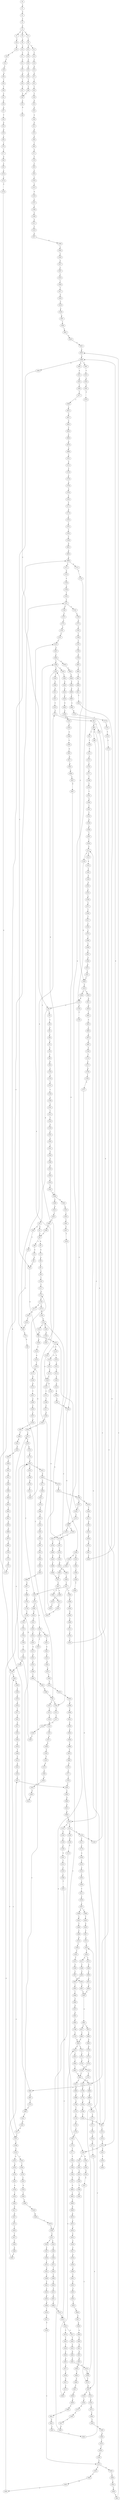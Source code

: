 strict digraph  {
	S0 -> S1 [ label = A ];
	S1 -> S2 [ label = G ];
	S2 -> S3 [ label = T ];
	S3 -> S4 [ label = C ];
	S4 -> S5 [ label = C ];
	S4 -> S6 [ label = G ];
	S4 -> S7 [ label = T ];
	S5 -> S8 [ label = C ];
	S6 -> S9 [ label = A ];
	S7 -> S10 [ label = C ];
	S8 -> S11 [ label = T ];
	S8 -> S12 [ label = G ];
	S9 -> S13 [ label = A ];
	S10 -> S14 [ label = G ];
	S11 -> S15 [ label = C ];
	S12 -> S16 [ label = C ];
	S13 -> S17 [ label = C ];
	S14 -> S18 [ label = T ];
	S15 -> S19 [ label = C ];
	S16 -> S20 [ label = C ];
	S17 -> S21 [ label = C ];
	S18 -> S22 [ label = C ];
	S19 -> S23 [ label = G ];
	S20 -> S24 [ label = T ];
	S21 -> S25 [ label = T ];
	S22 -> S26 [ label = T ];
	S23 -> S27 [ label = G ];
	S24 -> S28 [ label = G ];
	S25 -> S29 [ label = G ];
	S26 -> S30 [ label = G ];
	S27 -> S31 [ label = T ];
	S28 -> S32 [ label = T ];
	S29 -> S33 [ label = T ];
	S30 -> S34 [ label = T ];
	S31 -> S35 [ label = C ];
	S32 -> S36 [ label = C ];
	S33 -> S37 [ label = C ];
	S34 -> S38 [ label = T ];
	S35 -> S39 [ label = T ];
	S36 -> S40 [ label = G ];
	S37 -> S40 [ label = G ];
	S38 -> S41 [ label = C ];
	S39 -> S42 [ label = G ];
	S40 -> S43 [ label = C ];
	S41 -> S44 [ label = C ];
	S42 -> S45 [ label = G ];
	S43 -> S46 [ label = G ];
	S44 -> S47 [ label = G ];
	S45 -> S48 [ label = A ];
	S46 -> S49 [ label = C ];
	S47 -> S50 [ label = T ];
	S48 -> S51 [ label = G ];
	S49 -> S52 [ label = G ];
	S49 -> S53 [ label = A ];
	S50 -> S54 [ label = G ];
	S51 -> S55 [ label = G ];
	S52 -> S56 [ label = A ];
	S53 -> S57 [ label = G ];
	S53 -> S58 [ label = A ];
	S54 -> S59 [ label = G ];
	S55 -> S60 [ label = G ];
	S56 -> S61 [ label = G ];
	S57 -> S62 [ label = C ];
	S58 -> S63 [ label = C ];
	S59 -> S64 [ label = C ];
	S60 -> S65 [ label = T ];
	S61 -> S66 [ label = C ];
	S62 -> S67 [ label = G ];
	S62 -> S68 [ label = C ];
	S63 -> S69 [ label = C ];
	S64 -> S70 [ label = C ];
	S65 -> S71 [ label = G ];
	S66 -> S72 [ label = A ];
	S67 -> S73 [ label = G ];
	S68 -> S74 [ label = G ];
	S69 -> S75 [ label = A ];
	S69 -> S76 [ label = C ];
	S70 -> S77 [ label = C ];
	S71 -> S78 [ label = T ];
	S72 -> S79 [ label = G ];
	S73 -> S80 [ label = G ];
	S74 -> S81 [ label = G ];
	S75 -> S82 [ label = G ];
	S76 -> S83 [ label = G ];
	S77 -> S84 [ label = G ];
	S78 -> S85 [ label = T ];
	S79 -> S86 [ label = T ];
	S80 -> S87 [ label = T ];
	S81 -> S88 [ label = T ];
	S82 -> S89 [ label = A ];
	S82 -> S90 [ label = T ];
	S83 -> S91 [ label = T ];
	S84 -> S92 [ label = T ];
	S85 -> S93 [ label = C ];
	S86 -> S94 [ label = G ];
	S87 -> S95 [ label = G ];
	S88 -> S96 [ label = G ];
	S89 -> S97 [ label = C ];
	S89 -> S98 [ label = A ];
	S90 -> S99 [ label = C ];
	S91 -> S100 [ label = C ];
	S91 -> S101 [ label = A ];
	S92 -> S102 [ label = C ];
	S93 -> S103 [ label = C ];
	S94 -> S104 [ label = C ];
	S95 -> S105 [ label = C ];
	S96 -> S106 [ label = A ];
	S96 -> S107 [ label = G ];
	S97 -> S108 [ label = T ];
	S98 -> S109 [ label = C ];
	S99 -> S110 [ label = T ];
	S99 -> S111 [ label = G ];
	S100 -> S112 [ label = T ];
	S101 -> S113 [ label = C ];
	S102 -> S114 [ label = C ];
	S103 -> S115 [ label = A ];
	S104 -> S116 [ label = A ];
	S105 -> S117 [ label = C ];
	S106 -> S118 [ label = C ];
	S107 -> S119 [ label = T ];
	S107 -> S120 [ label = A ];
	S108 -> S121 [ label = C ];
	S109 -> S122 [ label = C ];
	S109 -> S123 [ label = A ];
	S110 -> S124 [ label = C ];
	S111 -> S125 [ label = T ];
	S111 -> S126 [ label = C ];
	S112 -> S127 [ label = C ];
	S113 -> S128 [ label = A ];
	S114 -> S129 [ label = A ];
	S115 -> S130 [ label = G ];
	S116 -> S131 [ label = A ];
	S117 -> S132 [ label = G ];
	S118 -> S133 [ label = G ];
	S119 -> S134 [ label = G ];
	S119 -> S135 [ label = T ];
	S120 -> S136 [ label = A ];
	S121 -> S137 [ label = C ];
	S122 -> S138 [ label = A ];
	S122 -> S139 [ label = G ];
	S123 -> S140 [ label = G ];
	S124 -> S141 [ label = T ];
	S125 -> S142 [ label = A ];
	S126 -> S143 [ label = G ];
	S127 -> S144 [ label = G ];
	S128 -> S145 [ label = G ];
	S129 -> S146 [ label = G ];
	S130 -> S147 [ label = C ];
	S131 -> S148 [ label = C ];
	S132 -> S149 [ label = C ];
	S133 -> S150 [ label = T ];
	S134 -> S151 [ label = G ];
	S135 -> S152 [ label = A ];
	S136 -> S153 [ label = C ];
	S136 -> S154 [ label = G ];
	S137 -> S155 [ label = C ];
	S138 -> S156 [ label = G ];
	S138 -> S157 [ label = C ];
	S139 -> S158 [ label = G ];
	S140 -> S159 [ label = C ];
	S141 -> S160 [ label = C ];
	S141 -> S161 [ label = G ];
	S142 -> S162 [ label = A ];
	S143 -> S163 [ label = G ];
	S143 -> S49 [ label = C ];
	S144 -> S164 [ label = G ];
	S145 -> S165 [ label = C ];
	S146 -> S166 [ label = C ];
	S146 -> S167 [ label = T ];
	S147 -> S168 [ label = A ];
	S148 -> S169 [ label = A ];
	S149 -> S170 [ label = C ];
	S149 -> S171 [ label = A ];
	S150 -> S172 [ label = G ];
	S151 -> S173 [ label = A ];
	S152 -> S174 [ label = G ];
	S153 -> S175 [ label = C ];
	S154 -> S176 [ label = A ];
	S155 -> S177 [ label = A ];
	S156 -> S89 [ label = A ];
	S157 -> S178 [ label = C ];
	S158 -> S179 [ label = A ];
	S159 -> S180 [ label = C ];
	S160 -> S181 [ label = T ];
	S160 -> S182 [ label = G ];
	S161 -> S183 [ label = T ];
	S162 -> S184 [ label = G ];
	S163 -> S185 [ label = C ];
	S164 -> S186 [ label = C ];
	S165 -> S187 [ label = A ];
	S166 -> S188 [ label = T ];
	S167 -> S189 [ label = A ];
	S168 -> S190 [ label = G ];
	S169 -> S191 [ label = G ];
	S170 -> S192 [ label = G ];
	S171 -> S193 [ label = A ];
	S172 -> S194 [ label = G ];
	S173 -> S136 [ label = A ];
	S174 -> S195 [ label = A ];
	S175 -> S196 [ label = T ];
	S176 -> S197 [ label = A ];
	S177 -> S198 [ label = T ];
	S178 -> S199 [ label = A ];
	S179 -> S200 [ label = C ];
	S180 -> S201 [ label = G ];
	S181 -> S202 [ label = G ];
	S182 -> S203 [ label = T ];
	S183 -> S204 [ label = A ];
	S184 -> S205 [ label = A ];
	S185 -> S206 [ label = T ];
	S186 -> S207 [ label = A ];
	S187 -> S208 [ label = G ];
	S188 -> S209 [ label = T ];
	S189 -> S210 [ label = G ];
	S190 -> S211 [ label = A ];
	S191 -> S212 [ label = C ];
	S192 -> S213 [ label = G ];
	S193 -> S214 [ label = C ];
	S194 -> S215 [ label = G ];
	S195 -> S216 [ label = A ];
	S196 -> S217 [ label = C ];
	S197 -> S218 [ label = C ];
	S198 -> S219 [ label = C ];
	S199 -> S220 [ label = C ];
	S200 -> S221 [ label = G ];
	S201 -> S222 [ label = T ];
	S202 -> S223 [ label = A ];
	S203 -> S224 [ label = G ];
	S205 -> S225 [ label = C ];
	S206 -> S226 [ label = A ];
	S206 -> S227 [ label = G ];
	S207 -> S228 [ label = C ];
	S208 -> S229 [ label = G ];
	S209 -> S230 [ label = C ];
	S210 -> S231 [ label = G ];
	S210 -> S232 [ label = C ];
	S211 -> S233 [ label = T ];
	S212 -> S234 [ label = T ];
	S213 -> S235 [ label = T ];
	S213 -> S236 [ label = A ];
	S214 -> S69 [ label = C ];
	S215 -> S237 [ label = T ];
	S216 -> S238 [ label = G ];
	S217 -> S239 [ label = G ];
	S218 -> S240 [ label = G ];
	S219 -> S241 [ label = T ];
	S220 -> S242 [ label = C ];
	S221 -> S243 [ label = C ];
	S221 -> S244 [ label = T ];
	S222 -> S245 [ label = C ];
	S223 -> S246 [ label = G ];
	S224 -> S247 [ label = G ];
	S225 -> S248 [ label = G ];
	S226 -> S249 [ label = T ];
	S227 -> S250 [ label = G ];
	S228 -> S251 [ label = G ];
	S228 -> S252 [ label = C ];
	S229 -> S253 [ label = T ];
	S230 -> S254 [ label = A ];
	S231 -> S255 [ label = G ];
	S232 -> S256 [ label = T ];
	S233 -> S257 [ label = A ];
	S234 -> S258 [ label = A ];
	S235 -> S96 [ label = G ];
	S236 -> S259 [ label = A ];
	S237 -> S260 [ label = A ];
	S238 -> S261 [ label = G ];
	S239 -> S262 [ label = G ];
	S240 -> S263 [ label = G ];
	S241 -> S264 [ label = G ];
	S242 -> S265 [ label = C ];
	S243 -> S266 [ label = C ];
	S244 -> S267 [ label = C ];
	S245 -> S268 [ label = C ];
	S246 -> S269 [ label = T ];
	S247 -> S270 [ label = T ];
	S248 -> S271 [ label = G ];
	S249 -> S272 [ label = A ];
	S250 -> S273 [ label = A ];
	S251 -> S274 [ label = C ];
	S252 -> S275 [ label = G ];
	S253 -> S276 [ label = G ];
	S254 -> S277 [ label = C ];
	S255 -> S278 [ label = T ];
	S256 -> S279 [ label = C ];
	S257 -> S280 [ label = A ];
	S258 -> S281 [ label = C ];
	S259 -> S282 [ label = C ];
	S260 -> S283 [ label = C ];
	S261 -> S284 [ label = G ];
	S262 -> S285 [ label = C ];
	S263 -> S286 [ label = C ];
	S264 -> S287 [ label = C ];
	S265 -> S288 [ label = C ];
	S266 -> S289 [ label = C ];
	S267 -> S290 [ label = G ];
	S268 -> S291 [ label = T ];
	S269 -> S292 [ label = A ];
	S270 -> S293 [ label = A ];
	S271 -> S294 [ label = C ];
	S272 -> S295 [ label = G ];
	S273 -> S296 [ label = A ];
	S274 -> S297 [ label = G ];
	S275 -> S298 [ label = A ];
	S275 -> S299 [ label = G ];
	S276 -> S300 [ label = C ];
	S277 -> S301 [ label = G ];
	S278 -> S302 [ label = C ];
	S279 -> S303 [ label = C ];
	S280 -> S304 [ label = A ];
	S281 -> S305 [ label = G ];
	S282 -> S306 [ label = T ];
	S283 -> S307 [ label = T ];
	S284 -> S308 [ label = G ];
	S285 -> S207 [ label = A ];
	S286 -> S309 [ label = A ];
	S287 -> S310 [ label = C ];
	S288 -> S311 [ label = T ];
	S289 -> S312 [ label = A ];
	S290 -> S313 [ label = T ];
	S291 -> S314 [ label = C ];
	S293 -> S315 [ label = T ];
	S293 -> S316 [ label = C ];
	S294 -> S317 [ label = T ];
	S295 -> S318 [ label = T ];
	S296 -> S319 [ label = T ];
	S296 -> S320 [ label = G ];
	S297 -> S321 [ label = C ];
	S297 -> S322 [ label = G ];
	S298 -> S323 [ label = G ];
	S298 -> S324 [ label = A ];
	S299 -> S325 [ label = G ];
	S300 -> S326 [ label = A ];
	S301 -> S327 [ label = C ];
	S302 -> S328 [ label = A ];
	S303 -> S329 [ label = A ];
	S304 -> S330 [ label = A ];
	S305 -> S331 [ label = A ];
	S306 -> S332 [ label = G ];
	S306 -> S333 [ label = A ];
	S307 -> S334 [ label = A ];
	S308 -> S335 [ label = T ];
	S308 -> S336 [ label = G ];
	S309 -> S337 [ label = C ];
	S310 -> S338 [ label = A ];
	S311 -> S339 [ label = T ];
	S312 -> S340 [ label = T ];
	S313 -> S341 [ label = G ];
	S314 -> S342 [ label = T ];
	S315 -> S343 [ label = G ];
	S316 -> S344 [ label = C ];
	S317 -> S345 [ label = C ];
	S318 -> S346 [ label = A ];
	S319 -> S347 [ label = G ];
	S320 -> S176 [ label = A ];
	S321 -> S348 [ label = G ];
	S322 -> S349 [ label = T ];
	S323 -> S350 [ label = T ];
	S324 -> S351 [ label = T ];
	S325 -> S352 [ label = A ];
	S326 -> S353 [ label = C ];
	S327 -> S354 [ label = C ];
	S328 -> S355 [ label = C ];
	S329 -> S356 [ label = C ];
	S330 -> S357 [ label = A ];
	S331 -> S358 [ label = G ];
	S332 -> S359 [ label = C ];
	S332 -> S360 [ label = G ];
	S333 -> S361 [ label = C ];
	S334 -> S362 [ label = T ];
	S335 -> S363 [ label = C ];
	S336 -> S364 [ label = T ];
	S337 -> S252 [ label = C ];
	S337 -> S365 [ label = T ];
	S338 -> S366 [ label = G ];
	S339 -> S367 [ label = C ];
	S340 -> S368 [ label = C ];
	S341 -> S369 [ label = A ];
	S342 -> S370 [ label = T ];
	S342 -> S371 [ label = G ];
	S343 -> S372 [ label = A ];
	S344 -> S373 [ label = G ];
	S345 -> S374 [ label = T ];
	S346 -> S375 [ label = G ];
	S347 -> S376 [ label = G ];
	S348 -> S377 [ label = C ];
	S348 -> S378 [ label = G ];
	S349 -> S379 [ label = G ];
	S350 -> S380 [ label = C ];
	S351 -> S381 [ label = G ];
	S352 -> S382 [ label = A ];
	S353 -> S383 [ label = G ];
	S354 -> S384 [ label = C ];
	S355 -> S385 [ label = T ];
	S356 -> S386 [ label = C ];
	S357 -> S387 [ label = C ];
	S358 -> S388 [ label = A ];
	S359 -> S389 [ label = A ];
	S360 -> S390 [ label = C ];
	S360 -> S391 [ label = A ];
	S361 -> S392 [ label = A ];
	S362 -> S393 [ label = T ];
	S363 -> S394 [ label = T ];
	S364 -> S395 [ label = C ];
	S365 -> S396 [ label = G ];
	S366 -> S397 [ label = T ];
	S367 -> S398 [ label = C ];
	S367 -> S399 [ label = G ];
	S368 -> S400 [ label = G ];
	S369 -> S401 [ label = C ];
	S370 -> S402 [ label = C ];
	S371 -> S403 [ label = T ];
	S372 -> S404 [ label = G ];
	S373 -> S405 [ label = G ];
	S374 -> S406 [ label = C ];
	S375 -> S407 [ label = C ];
	S376 -> S408 [ label = G ];
	S377 -> S409 [ label = G ];
	S378 -> S410 [ label = C ];
	S379 -> S411 [ label = C ];
	S380 -> S412 [ label = C ];
	S381 -> S413 [ label = T ];
	S382 -> S414 [ label = T ];
	S383 -> S415 [ label = C ];
	S384 -> S416 [ label = T ];
	S385 -> S417 [ label = C ];
	S386 -> S418 [ label = G ];
	S387 -> S419 [ label = T ];
	S388 -> S420 [ label = A ];
	S389 -> S421 [ label = A ];
	S390 -> S422 [ label = G ];
	S391 -> S423 [ label = C ];
	S392 -> S424 [ label = A ];
	S393 -> S425 [ label = G ];
	S394 -> S426 [ label = C ];
	S395 -> S427 [ label = C ];
	S396 -> S428 [ label = G ];
	S397 -> S429 [ label = C ];
	S398 -> S430 [ label = T ];
	S399 -> S431 [ label = A ];
	S400 -> S432 [ label = T ];
	S401 -> S433 [ label = C ];
	S402 -> S434 [ label = T ];
	S403 -> S435 [ label = C ];
	S404 -> S436 [ label = C ];
	S405 -> S437 [ label = T ];
	S406 -> S438 [ label = G ];
	S407 -> S439 [ label = C ];
	S408 -> S440 [ label = G ];
	S409 -> S441 [ label = T ];
	S410 -> S206 [ label = T ];
	S411 -> S442 [ label = C ];
	S412 -> S443 [ label = A ];
	S413 -> S444 [ label = A ];
	S414 -> S445 [ label = T ];
	S415 -> S297 [ label = G ];
	S416 -> S446 [ label = T ];
	S417 -> S447 [ label = G ];
	S418 -> S448 [ label = G ];
	S419 -> S449 [ label = T ];
	S420 -> S450 [ label = C ];
	S421 -> S451 [ label = C ];
	S422 -> S452 [ label = C ];
	S423 -> S453 [ label = C ];
	S424 -> S454 [ label = C ];
	S425 -> S455 [ label = G ];
	S426 -> S456 [ label = T ];
	S427 -> S457 [ label = G ];
	S428 -> S458 [ label = G ];
	S429 -> S111 [ label = G ];
	S430 -> S459 [ label = G ];
	S431 -> S460 [ label = T ];
	S432 -> S461 [ label = C ];
	S433 -> S462 [ label = G ];
	S434 -> S463 [ label = C ];
	S435 -> S464 [ label = G ];
	S436 -> S465 [ label = G ];
	S437 -> S466 [ label = G ];
	S438 -> S467 [ label = A ];
	S439 -> S468 [ label = G ];
	S440 -> S469 [ label = T ];
	S441 -> S470 [ label = C ];
	S442 -> S132 [ label = G ];
	S443 -> S471 [ label = G ];
	S444 -> S472 [ label = G ];
	S445 -> S473 [ label = G ];
	S446 -> S474 [ label = C ];
	S447 -> S475 [ label = C ];
	S448 -> S476 [ label = A ];
	S449 -> S477 [ label = T ];
	S450 -> S478 [ label = T ];
	S451 -> S479 [ label = C ];
	S452 -> S480 [ label = A ];
	S453 -> S481 [ label = C ];
	S454 -> S482 [ label = G ];
	S455 -> S483 [ label = A ];
	S456 -> S160 [ label = C ];
	S457 -> S484 [ label = C ];
	S457 -> S485 [ label = T ];
	S458 -> S486 [ label = A ];
	S459 -> S487 [ label = T ];
	S460 -> S488 [ label = C ];
	S461 -> S489 [ label = C ];
	S462 -> S490 [ label = G ];
	S463 -> S491 [ label = G ];
	S464 -> S492 [ label = T ];
	S465 -> S493 [ label = G ];
	S466 -> S107 [ label = G ];
	S467 -> S494 [ label = A ];
	S468 -> S495 [ label = A ];
	S468 -> S496 [ label = G ];
	S468 -> S497 [ label = C ];
	S469 -> S498 [ label = C ];
	S470 -> S499 [ label = G ];
	S471 -> S167 [ label = T ];
	S471 -> S166 [ label = C ];
	S472 -> S500 [ label = T ];
	S473 -> S501 [ label = A ];
	S474 -> S502 [ label = A ];
	S475 -> S503 [ label = T ];
	S476 -> S200 [ label = C ];
	S477 -> S504 [ label = G ];
	S478 -> S505 [ label = G ];
	S479 -> S75 [ label = A ];
	S480 -> S506 [ label = G ];
	S481 -> S507 [ label = G ];
	S482 -> S508 [ label = A ];
	S483 -> S509 [ label = A ];
	S484 -> S510 [ label = C ];
	S485 -> S511 [ label = C ];
	S486 -> S512 [ label = A ];
	S487 -> S513 [ label = C ];
	S488 -> S514 [ label = G ];
	S489 -> S515 [ label = T ];
	S490 -> S516 [ label = T ];
	S491 -> S517 [ label = G ];
	S492 -> S518 [ label = G ];
	S493 -> S519 [ label = T ];
	S494 -> S520 [ label = G ];
	S495 -> S521 [ label = A ];
	S496 -> S88 [ label = T ];
	S497 -> S522 [ label = T ];
	S498 -> S427 [ label = C ];
	S499 -> S523 [ label = A ];
	S500 -> S524 [ label = T ];
	S501 -> S525 [ label = A ];
	S502 -> S526 [ label = T ];
	S503 -> S527 [ label = T ];
	S504 -> S528 [ label = C ];
	S505 -> S360 [ label = G ];
	S506 -> S62 [ label = C ];
	S507 -> S529 [ label = T ];
	S508 -> S530 [ label = A ];
	S509 -> S531 [ label = C ];
	S510 -> S532 [ label = G ];
	S511 -> S533 [ label = G ];
	S512 -> S534 [ label = C ];
	S513 -> S535 [ label = C ];
	S514 -> S536 [ label = T ];
	S515 -> S314 [ label = C ];
	S516 -> S537 [ label = C ];
	S517 -> S538 [ label = A ];
	S518 -> S539 [ label = G ];
	S519 -> S540 [ label = C ];
	S520 -> S541 [ label = T ];
	S521 -> S542 [ label = A ];
	S522 -> S543 [ label = G ];
	S523 -> S544 [ label = C ];
	S524 -> S545 [ label = T ];
	S525 -> S546 [ label = C ];
	S526 -> S547 [ label = C ];
	S527 -> S548 [ label = C ];
	S528 -> S549 [ label = C ];
	S529 -> S100 [ label = C ];
	S530 -> S550 [ label = A ];
	S531 -> S551 [ label = G ];
	S532 -> S213 [ label = G ];
	S533 -> S552 [ label = G ];
	S534 -> S553 [ label = T ];
	S535 -> S554 [ label = T ];
	S536 -> S555 [ label = T ];
	S537 -> S556 [ label = G ];
	S538 -> S557 [ label = G ];
	S539 -> S270 [ label = T ];
	S540 -> S558 [ label = G ];
	S541 -> S559 [ label = C ];
	S542 -> S560 [ label = C ];
	S543 -> S561 [ label = G ];
	S544 -> S562 [ label = G ];
	S545 -> S563 [ label = C ];
	S546 -> S564 [ label = C ];
	S547 -> S565 [ label = C ];
	S548 -> S566 [ label = A ];
	S549 -> S567 [ label = G ];
	S550 -> S568 [ label = A ];
	S551 -> S569 [ label = G ];
	S552 -> S570 [ label = A ];
	S553 -> S332 [ label = G ];
	S554 -> S571 [ label = A ];
	S554 -> S572 [ label = T ];
	S555 -> S573 [ label = T ];
	S556 -> S574 [ label = C ];
	S557 -> S575 [ label = A ];
	S558 -> S574 [ label = C ];
	S559 -> S576 [ label = G ];
	S560 -> S577 [ label = C ];
	S561 -> S578 [ label = A ];
	S562 -> S579 [ label = C ];
	S563 -> S580 [ label = A ];
	S564 -> S581 [ label = C ];
	S565 -> S582 [ label = A ];
	S566 -> S583 [ label = T ];
	S567 -> S584 [ label = T ];
	S568 -> S585 [ label = C ];
	S569 -> S586 [ label = T ];
	S570 -> S587 [ label = A ];
	S571 -> S588 [ label = C ];
	S572 -> S589 [ label = G ];
	S573 -> S590 [ label = G ];
	S574 -> S591 [ label = A ];
	S574 -> S592 [ label = G ];
	S575 -> S593 [ label = G ];
	S576 -> S594 [ label = C ];
	S576 -> S595 [ label = A ];
	S577 -> S596 [ label = C ];
	S578 -> S296 [ label = A ];
	S579 -> S597 [ label = G ];
	S580 -> S598 [ label = C ];
	S581 -> S599 [ label = G ];
	S582 -> S600 [ label = G ];
	S583 -> S547 [ label = C ];
	S584 -> S601 [ label = A ];
	S585 -> S602 [ label = A ];
	S586 -> S603 [ label = A ];
	S587 -> S604 [ label = C ];
	S588 -> S605 [ label = T ];
	S589 -> S606 [ label = T ];
	S590 -> S607 [ label = T ];
	S591 -> S608 [ label = C ];
	S592 -> S609 [ label = T ];
	S593 -> S610 [ label = G ];
	S594 -> S143 [ label = G ];
	S595 -> S611 [ label = G ];
	S596 -> S612 [ label = C ];
	S597 -> S613 [ label = C ];
	S598 -> S614 [ label = T ];
	S599 -> S91 [ label = T ];
	S600 -> S615 [ label = A ];
	S601 -> S616 [ label = G ];
	S602 -> S617 [ label = G ];
	S603 -> S618 [ label = C ];
	S604 -> S619 [ label = A ];
	S604 -> S306 [ label = T ];
	S605 -> S620 [ label = A ];
	S606 -> S621 [ label = A ];
	S607 -> S622 [ label = A ];
	S608 -> S623 [ label = G ];
	S609 -> S624 [ label = A ];
	S610 -> S625 [ label = T ];
	S611 -> S626 [ label = G ];
	S612 -> S627 [ label = G ];
	S613 -> S628 [ label = C ];
	S614 -> S629 [ label = C ];
	S615 -> S630 [ label = A ];
	S616 -> S631 [ label = C ];
	S617 -> S632 [ label = A ];
	S618 -> S633 [ label = G ];
	S619 -> S634 [ label = G ];
	S620 -> S635 [ label = C ];
	S621 -> S636 [ label = G ];
	S622 -> S637 [ label = G ];
	S623 -> S638 [ label = C ];
	S624 -> S639 [ label = G ];
	S625 -> S640 [ label = C ];
	S626 -> S641 [ label = T ];
	S627 -> S642 [ label = A ];
	S628 -> S643 [ label = T ];
	S629 -> S644 [ label = C ];
	S630 -> S109 [ label = C ];
	S631 -> S645 [ label = C ];
	S632 -> S646 [ label = A ];
	S633 -> S647 [ label = A ];
	S634 -> S648 [ label = G ];
	S635 -> S649 [ label = C ];
	S636 -> S650 [ label = G ];
	S637 -> S650 [ label = G ];
	S638 -> S297 [ label = G ];
	S639 -> S651 [ label = C ];
	S640 -> S652 [ label = C ];
	S641 -> S653 [ label = A ];
	S642 -> S654 [ label = C ];
	S643 -> S655 [ label = C ];
	S644 -> S656 [ label = T ];
	S645 -> S468 [ label = G ];
	S646 -> S657 [ label = G ];
	S647 -> S658 [ label = A ];
	S648 -> S659 [ label = A ];
	S649 -> S660 [ label = A ];
	S650 -> S661 [ label = A ];
	S651 -> S645 [ label = C ];
	S652 -> S662 [ label = C ];
	S653 -> S663 [ label = T ];
	S654 -> S664 [ label = T ];
	S655 -> S665 [ label = G ];
	S656 -> S666 [ label = T ];
	S657 -> S667 [ label = G ];
	S658 -> S668 [ label = G ];
	S659 -> S669 [ label = A ];
	S660 -> S670 [ label = G ];
	S661 -> S671 [ label = G ];
	S661 -> S672 [ label = A ];
	S662 -> S673 [ label = A ];
	S662 -> S674 [ label = G ];
	S663 -> S675 [ label = A ];
	S664 -> S676 [ label = A ];
	S665 -> S677 [ label = G ];
	S666 -> S678 [ label = T ];
	S667 -> S284 [ label = G ];
	S668 -> S679 [ label = A ];
	S669 -> S680 [ label = T ];
	S670 -> S681 [ label = G ];
	S671 -> S682 [ label = A ];
	S672 -> S683 [ label = A ];
	S673 -> S684 [ label = G ];
	S674 -> S685 [ label = A ];
	S674 -> S686 [ label = G ];
	S675 -> S687 [ label = A ];
	S676 -> S688 [ label = G ];
	S677 -> S689 [ label = G ];
	S678 -> S690 [ label = C ];
	S679 -> S691 [ label = A ];
	S680 -> S692 [ label = A ];
	S681 -> S693 [ label = A ];
	S682 -> S694 [ label = G ];
	S683 -> S695 [ label = G ];
	S684 -> S696 [ label = A ];
	S685 -> S697 [ label = G ];
	S685 -> S698 [ label = A ];
	S686 -> S699 [ label = A ];
	S687 -> S700 [ label = G ];
	S688 -> S701 [ label = A ];
	S689 -> S702 [ label = C ];
	S690 -> S703 [ label = A ];
	S691 -> S704 [ label = G ];
	S692 -> S705 [ label = G ];
	S693 -> S706 [ label = G ];
	S694 -> S707 [ label = T ];
	S694 -> S610 [ label = G ];
	S695 -> S708 [ label = G ];
	S696 -> S709 [ label = G ];
	S697 -> S710 [ label = T ];
	S698 -> S711 [ label = A ];
	S698 -> S712 [ label = G ];
	S699 -> S713 [ label = G ];
	S700 -> S714 [ label = T ];
	S701 -> S715 [ label = A ];
	S702 -> S716 [ label = T ];
	S703 -> S717 [ label = T ];
	S704 -> S718 [ label = T ];
	S705 -> S719 [ label = T ];
	S706 -> S720 [ label = A ];
	S707 -> S721 [ label = C ];
	S708 -> S722 [ label = T ];
	S709 -> S723 [ label = C ];
	S710 -> S380 [ label = C ];
	S711 -> S724 [ label = G ];
	S712 -> S725 [ label = T ];
	S713 -> S726 [ label = G ];
	S714 -> S727 [ label = C ];
	S715 -> S728 [ label = T ];
	S716 -> S729 [ label = C ];
	S717 -> S730 [ label = C ];
	S718 -> S731 [ label = G ];
	S719 -> S732 [ label = C ];
	S720 -> S694 [ label = G ];
	S721 -> S733 [ label = A ];
	S722 -> S734 [ label = C ];
	S723 -> S735 [ label = C ];
	S724 -> S736 [ label = T ];
	S725 -> S559 [ label = C ];
	S726 -> S737 [ label = C ];
	S727 -> S738 [ label = G ];
	S728 -> S739 [ label = C ];
	S729 -> S740 [ label = A ];
	S730 -> S565 [ label = C ];
	S731 -> S741 [ label = T ];
	S732 -> S742 [ label = T ];
	S733 -> S743 [ label = G ];
	S734 -> S744 [ label = C ];
	S735 -> S745 [ label = A ];
	S736 -> S746 [ label = G ];
	S737 -> S747 [ label = G ];
	S738 -> S748 [ label = T ];
	S739 -> S749 [ label = G ];
	S740 -> S750 [ label = C ];
	S741 -> S751 [ label = C ];
	S742 -> S752 [ label = C ];
	S743 -> S753 [ label = G ];
	S744 -> S662 [ label = C ];
	S745 -> S754 [ label = C ];
	S746 -> S755 [ label = T ];
	S747 -> S756 [ label = T ];
	S748 -> S757 [ label = G ];
	S749 -> S758 [ label = G ];
	S750 -> S759 [ label = G ];
	S751 -> S760 [ label = G ];
	S751 -> S761 [ label = C ];
	S752 -> S141 [ label = T ];
	S753 -> S762 [ label = A ];
	S754 -> S763 [ label = G ];
	S755 -> S751 [ label = C ];
	S756 -> S764 [ label = G ];
	S757 -> S539 [ label = G ];
	S758 -> S765 [ label = G ];
	S759 -> S766 [ label = T ];
	S760 -> S767 [ label = T ];
	S761 -> S768 [ label = T ];
	S762 -> S769 [ label = C ];
	S763 -> S770 [ label = G ];
	S764 -> S771 [ label = G ];
	S765 -> S772 [ label = T ];
	S766 -> S773 [ label = C ];
	S767 -> S774 [ label = C ];
	S768 -> S775 [ label = G ];
	S769 -> S776 [ label = C ];
	S770 -> S777 [ label = T ];
	S771 -> S778 [ label = T ];
	S772 -> S779 [ label = A ];
	S773 -> S780 [ label = C ];
	S774 -> S781 [ label = G ];
	S775 -> S782 [ label = G ];
	S776 -> S783 [ label = A ];
	S777 -> S784 [ label = T ];
	S778 -> S293 [ label = A ];
	S779 -> S785 [ label = T ];
	S780 -> S786 [ label = A ];
	S781 -> S787 [ label = G ];
	S782 -> S788 [ label = C ];
	S783 -> S789 [ label = G ];
	S784 -> S790 [ label = A ];
	S785 -> S791 [ label = C ];
	S786 -> S146 [ label = G ];
	S787 -> S570 [ label = A ];
	S788 -> S792 [ label = C ];
	S789 -> S793 [ label = T ];
	S790 -> S794 [ label = C ];
	S791 -> S795 [ label = C ];
	S792 -> S796 [ label = T ];
	S793 -> S99 [ label = C ];
	S794 -> S797 [ label = T ];
	S795 -> S798 [ label = C ];
	S796 -> S799 [ label = G ];
	S797 -> S800 [ label = G ];
	S798 -> S801 [ label = G ];
	S799 -> S802 [ label = G ];
	S800 -> S803 [ label = C ];
	S801 -> S804 [ label = A ];
	S802 -> S805 [ label = G ];
	S803 -> S806 [ label = A ];
	S804 -> S698 [ label = A ];
	S805 -> S807 [ label = T ];
	S806 -> S808 [ label = G ];
	S807 -> S809 [ label = C ];
	S808 -> S810 [ label = A ];
	S809 -> S811 [ label = C ];
	S810 -> S812 [ label = C ];
	S811 -> S813 [ label = C ];
	S812 -> S814 [ label = G ];
	S813 -> S674 [ label = G ];
	S814 -> S815 [ label = G ];
	S815 -> S816 [ label = A ];
	S816 -> S817 [ label = C ];
	S817 -> S818 [ label = A ];
	S818 -> S819 [ label = C ];
	S819 -> S820 [ label = A ];
	S820 -> S821 [ label = C ];
	S821 -> S822 [ label = C ];
	S822 -> S823 [ label = T ];
	S823 -> S824 [ label = C ];
	S824 -> S825 [ label = T ];
	S825 -> S826 [ label = A ];
	S826 -> S827 [ label = G ];
	S827 -> S828 [ label = A ];
	S828 -> S829 [ label = A ];
	S829 -> S830 [ label = C ];
	S830 -> S831 [ label = G ];
	S831 -> S832 [ label = A ];
	S832 -> S833 [ label = G ];
	S833 -> S834 [ label = G ];
	S834 -> S835 [ label = T ];
	S835 -> S836 [ label = G ];
	S836 -> S837 [ label = T ];
	S837 -> S838 [ label = C ];
	S838 -> S839 [ label = C ];
	S839 -> S840 [ label = C ];
	S840 -> S841 [ label = T ];
	S841 -> S842 [ label = G ];
	S842 -> S843 [ label = T ];
	S843 -> S844 [ label = C ];
	S844 -> S535 [ label = C ];
}

